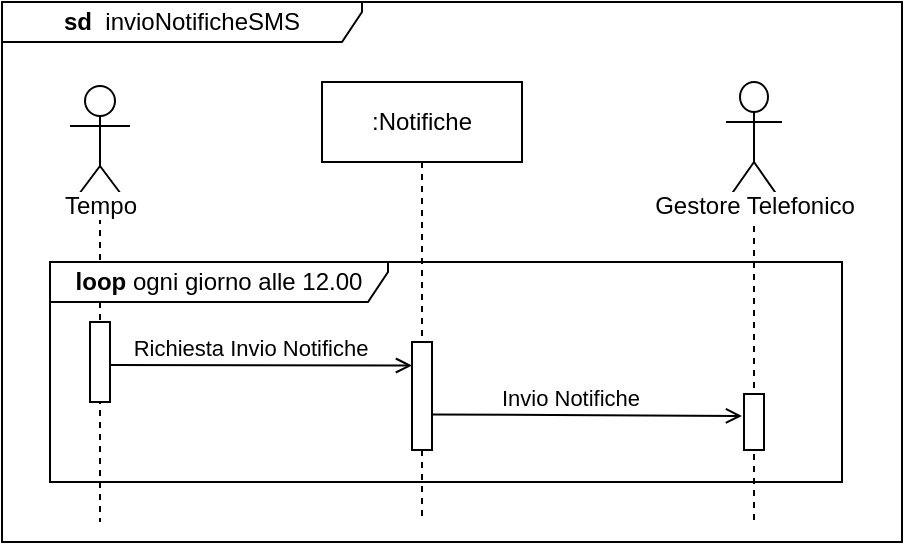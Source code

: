<mxfile version="13.9.9" type="device"><diagram id="MIO8tU1UEvl1B__BIQpK" name="Page-1"><mxGraphModel dx="1271" dy="1769" grid="1" gridSize="10" guides="1" tooltips="1" connect="1" arrows="1" fold="1" page="1" pageScale="1" pageWidth="827" pageHeight="1169" math="0" shadow="0"><root><mxCell id="0"/><mxCell id="1" parent="0"/><mxCell id="YSJQ5pp17x6CAAYtI3Jv-1" value="&lt;b&gt;sd&amp;nbsp;&lt;/b&gt; invioNotificheSMS" style="shape=umlFrame;whiteSpace=wrap;html=1;width=180;height=20;" parent="1" vertex="1"><mxGeometry x="110" y="-1110" width="450" height="270" as="geometry"/></mxCell><mxCell id="YSJQ5pp17x6CAAYtI3Jv-2" value="" style="shape=umlLifeline;participant=umlActor;perimeter=lifelinePerimeter;whiteSpace=wrap;html=1;container=1;collapsible=0;recursiveResize=0;verticalAlign=top;spacingTop=36;outlineConnect=0;size=60;" parent="1" vertex="1"><mxGeometry x="144" y="-1068" width="30" height="218" as="geometry"/></mxCell><mxCell id="YSJQ5pp17x6CAAYtI3Jv-3" value="&lt;span style=&quot;background-color: rgb(255 , 255 , 255)&quot;&gt;&lt;font style=&quot;font-size: 12px&quot;&gt;Tempo&lt;/font&gt;&lt;/span&gt;" style="text;html=1;align=center;verticalAlign=middle;resizable=0;points=[];autosize=1;" parent="1" vertex="1"><mxGeometry x="134" y="-1018" width="50" height="20" as="geometry"/></mxCell><mxCell id="YSJQ5pp17x6CAAYtI3Jv-4" value="Invio Notifiche" style="html=1;verticalAlign=bottom;endArrow=open;endFill=0;endSize=6;exitX=1;exitY=0.671;exitDx=0;exitDy=0;exitPerimeter=0;startSize=8;" parent="1" source="YSJQ5pp17x6CAAYtI3Jv-10" edge="1"><mxGeometry x="-0.107" width="80" relative="1" as="geometry"><mxPoint x="330" y="-903" as="sourcePoint"/><mxPoint x="480" y="-903" as="targetPoint"/><mxPoint as="offset"/></mxGeometry></mxCell><mxCell id="YSJQ5pp17x6CAAYtI3Jv-5" value="Richiesta Invio Notifiche" style="html=1;verticalAlign=bottom;endArrow=open;exitX=0.994;exitY=0.537;exitDx=0;exitDy=0;exitPerimeter=0;endFill=0;endSize=6;entryX=0;entryY=0.218;entryDx=0;entryDy=0;entryPerimeter=0;startSize=8;" parent="1" source="YSJQ5pp17x6CAAYtI3Jv-8" target="YSJQ5pp17x6CAAYtI3Jv-10" edge="1"><mxGeometry x="-0.075" width="80" relative="1" as="geometry"><mxPoint x="164" y="-930" as="sourcePoint"/><mxPoint x="300" y="-928" as="targetPoint"/><mxPoint as="offset"/></mxGeometry></mxCell><mxCell id="YSJQ5pp17x6CAAYtI3Jv-6" value=":Notifiche" style="shape=umlLifeline;perimeter=lifelinePerimeter;whiteSpace=wrap;html=1;container=1;collapsible=0;recursiveResize=0;outlineConnect=0;" parent="1" vertex="1"><mxGeometry x="270" y="-1070" width="100" height="220" as="geometry"/></mxCell><mxCell id="YSJQ5pp17x6CAAYtI3Jv-10" value="" style="html=1;points=[];perimeter=orthogonalPerimeter;" parent="YSJQ5pp17x6CAAYtI3Jv-6" vertex="1"><mxGeometry x="45" y="130" width="10" height="54" as="geometry"/></mxCell><mxCell id="YSJQ5pp17x6CAAYtI3Jv-8" value="" style="html=1;points=[];perimeter=orthogonalPerimeter;" parent="1" vertex="1"><mxGeometry x="154" y="-950" width="10" height="40" as="geometry"/></mxCell><mxCell id="YSJQ5pp17x6CAAYtI3Jv-9" value="" style="shape=umlLifeline;participant=umlActor;perimeter=lifelinePerimeter;whiteSpace=wrap;html=1;container=1;collapsible=0;recursiveResize=0;verticalAlign=top;spacingTop=36;outlineConnect=0;size=60;" parent="1" vertex="1"><mxGeometry x="472" y="-1070" width="28" height="220" as="geometry"/></mxCell><mxCell id="YSJQ5pp17x6CAAYtI3Jv-7" value="" style="html=1;points=[];perimeter=orthogonalPerimeter;" parent="YSJQ5pp17x6CAAYtI3Jv-9" vertex="1"><mxGeometry x="9" y="156" width="10" height="28" as="geometry"/></mxCell><mxCell id="YSJQ5pp17x6CAAYtI3Jv-11" value="&lt;span style=&quot;background-color: rgb(255 , 255 , 255)&quot;&gt;&lt;font style=&quot;font-size: 12px&quot;&gt;Gestore Telefonico&lt;/font&gt;&lt;/span&gt;" style="text;html=1;align=center;verticalAlign=middle;resizable=0;points=[];autosize=1;" parent="1" vertex="1"><mxGeometry x="426" y="-1018" width="120" height="20" as="geometry"/></mxCell><mxCell id="YSJQ5pp17x6CAAYtI3Jv-12" value="&lt;b&gt;loop &lt;/b&gt;ogni giorno alle 12.00" style="shape=umlFrame;whiteSpace=wrap;html=1;width=169;height=20;" parent="1" vertex="1"><mxGeometry x="134" y="-980" width="396" height="110" as="geometry"/></mxCell></root></mxGraphModel></diagram></mxfile>